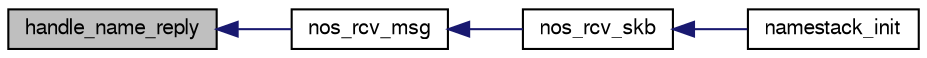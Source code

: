 digraph G
{
  edge [fontname="FreeSans",fontsize="10",labelfontname="FreeSans",labelfontsize="10"];
  node [fontname="FreeSans",fontsize="10",shape=record];
  rankdir=LR;
  Node1 [label="handle_name_reply",height=0.2,width=0.4,color="black", fillcolor="grey75", style="filled" fontcolor="black"];
  Node1 -> Node2 [dir=back,color="midnightblue",fontsize="10",style="solid",fontname="FreeSans"];
  Node2 [label="nos_rcv_msg",height=0.2,width=0.4,color="black", fillcolor="white", style="filled",URL="$main_8c.html#aad7c42ddf9f6588ad36b5359ddd76075"];
  Node2 -> Node3 [dir=back,color="midnightblue",fontsize="10",style="solid",fontname="FreeSans"];
  Node3 [label="nos_rcv_skb",height=0.2,width=0.4,color="black", fillcolor="white", style="filled",URL="$main_8c.html#a6cb1ad019f04f1b011374c160c16e1a1"];
  Node3 -> Node4 [dir=back,color="midnightblue",fontsize="10",style="solid",fontname="FreeSans"];
  Node4 [label="namestack_init",height=0.2,width=0.4,color="black", fillcolor="white", style="filled",URL="$main_8c.html#a8342faf4c9f28a62034c9587e8c53dd9"];
}
